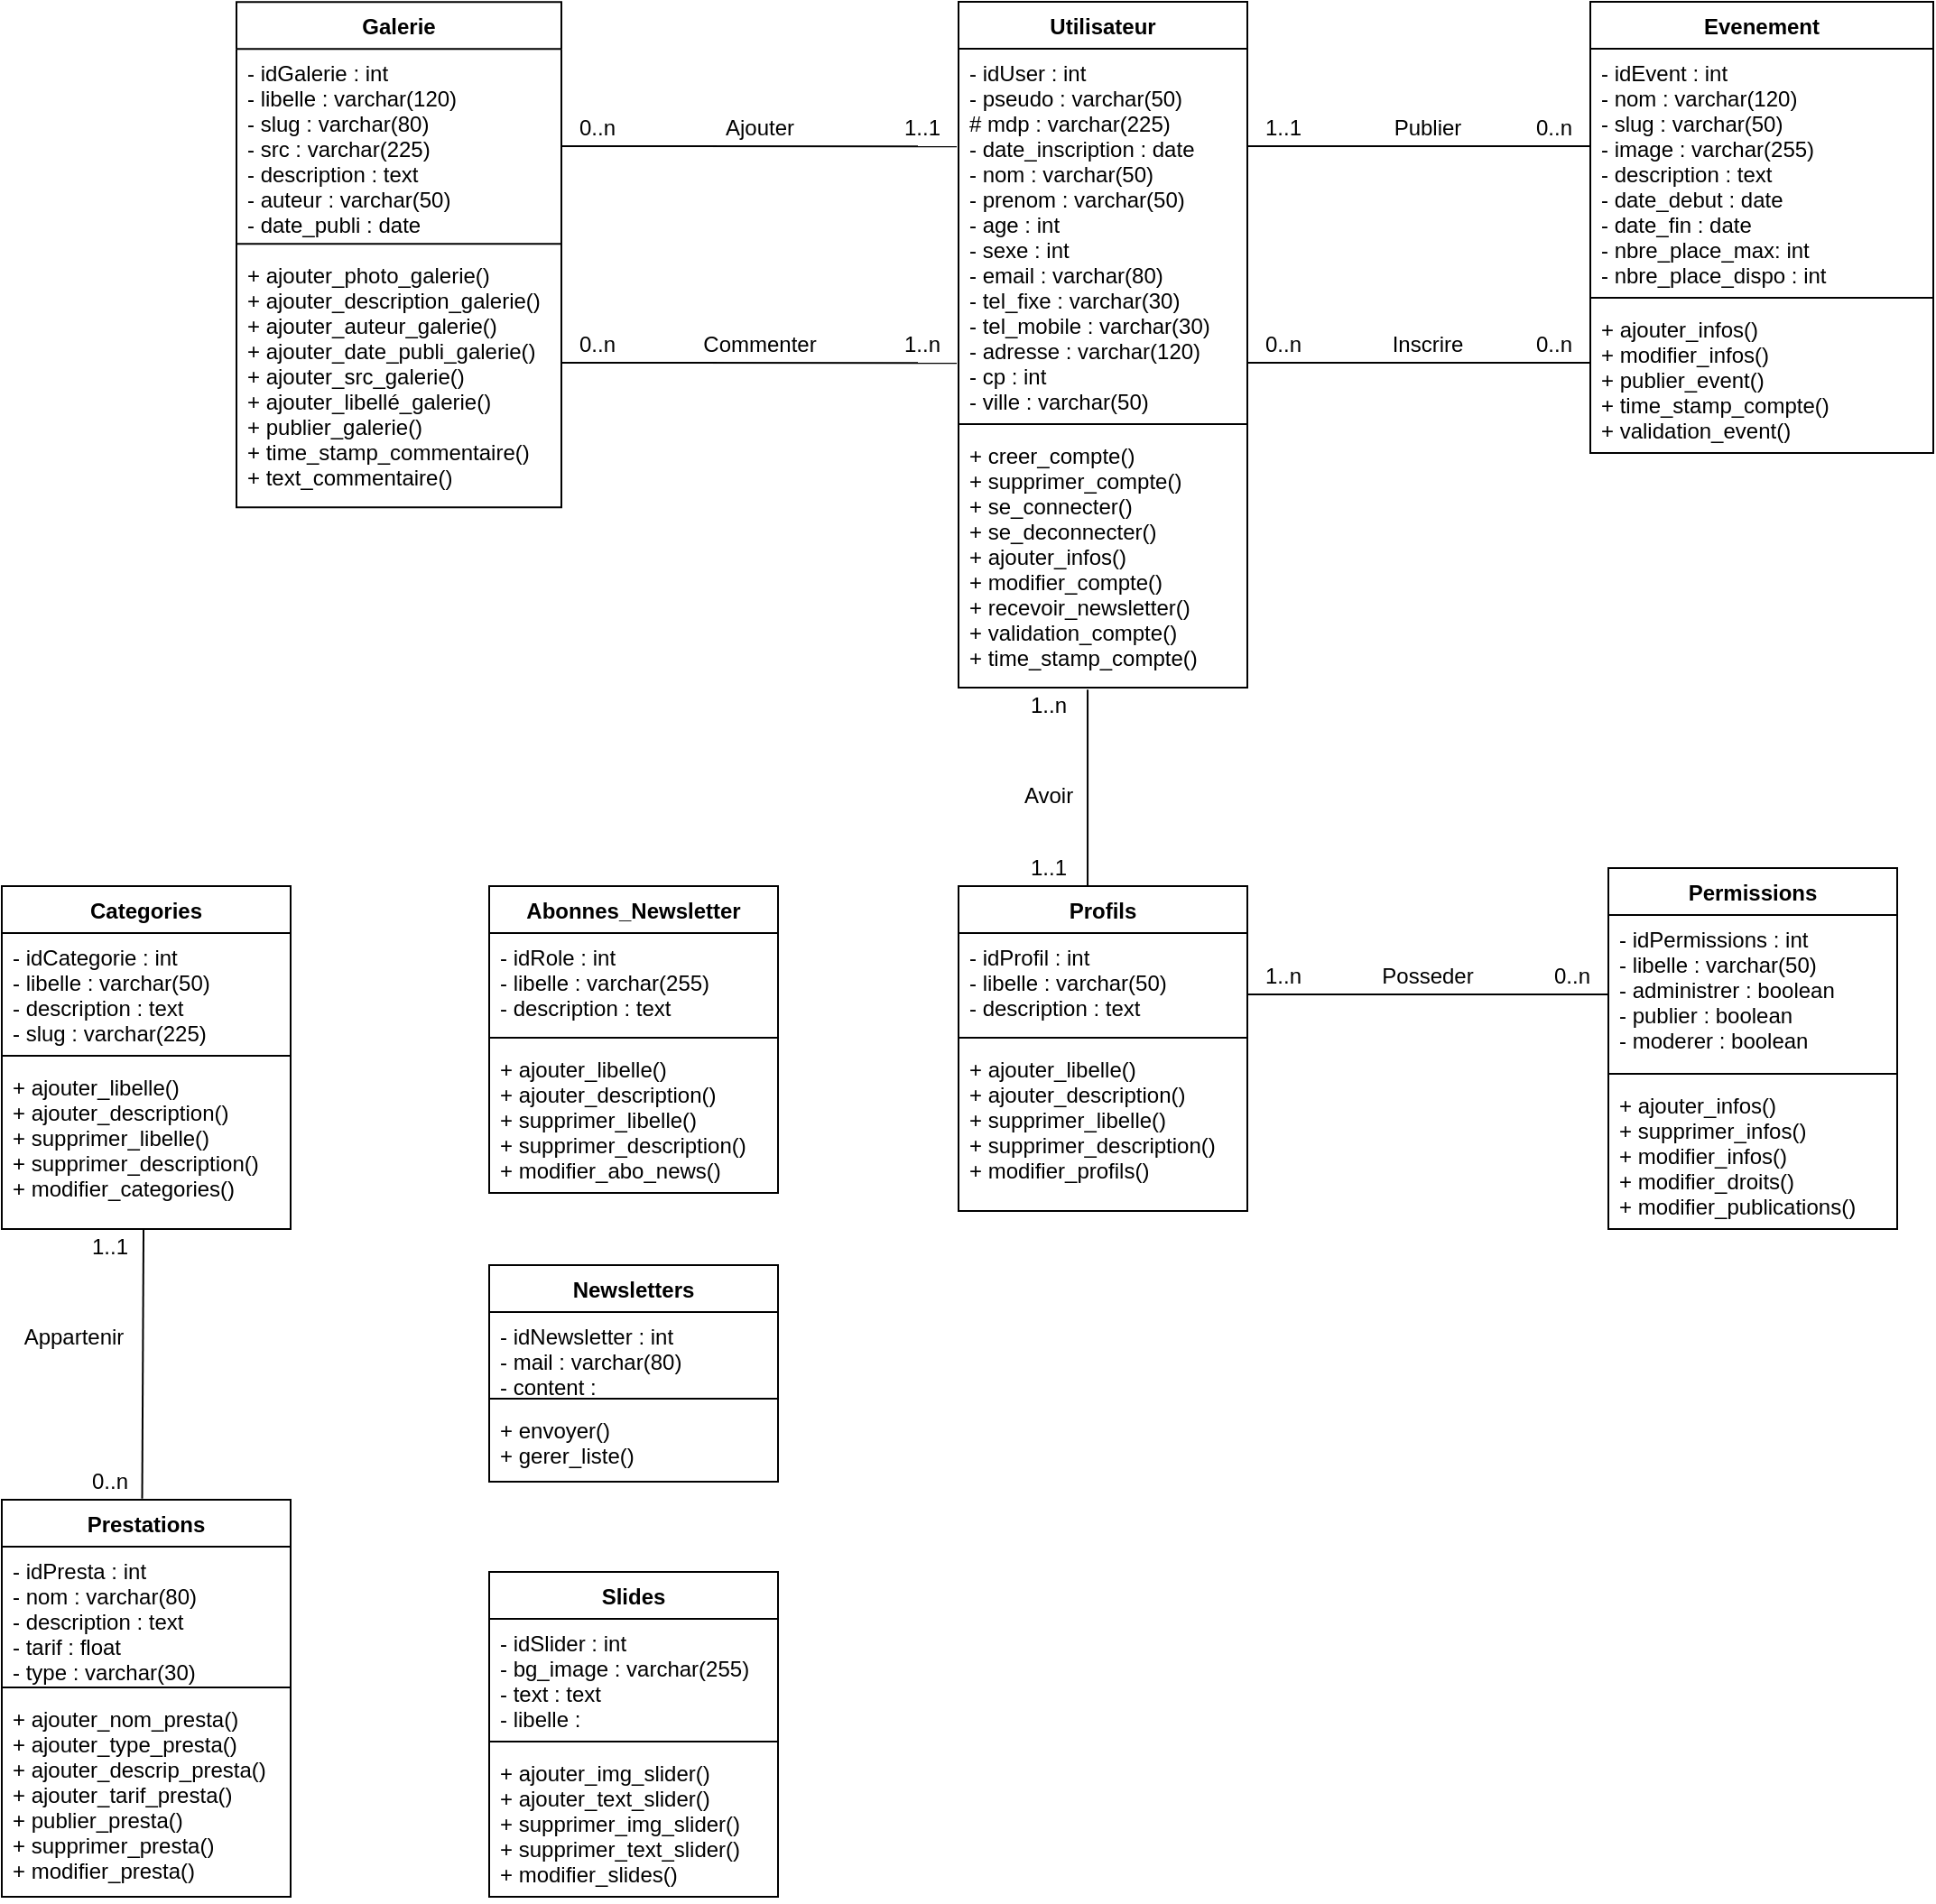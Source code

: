 <mxfile version="12.5.1"><diagram id="C5RBs43oDa-KdzZeNtuy" name="Page-1"><mxGraphModel dx="3782" dy="3079" grid="1" gridSize="10" guides="1" tooltips="1" connect="1" arrows="1" fold="1" page="1" pageScale="1" pageWidth="827" pageHeight="1169" math="0" shadow="0"><root><mxCell id="WIyWlLk6GJQsqaUBKTNV-0"/><mxCell id="WIyWlLk6GJQsqaUBKTNV-1" parent="WIyWlLk6GJQsqaUBKTNV-0"/><mxCell id="V6n8RjFfNcuiEK6RZ2up-0" value="Utilisateur" style="swimlane;fontStyle=1;align=center;verticalAlign=top;childLayout=stackLayout;horizontal=1;startSize=26;horizontalStack=0;resizeParent=1;resizeParentMax=0;resizeLast=0;collapsible=1;marginBottom=0;" parent="WIyWlLk6GJQsqaUBKTNV-1" vertex="1"><mxGeometry x="-210" y="-430" width="160" height="380" as="geometry"/></mxCell><mxCell id="V6n8RjFfNcuiEK6RZ2up-1" value="- idUser : int&#10;- pseudo : varchar(50)&#10;# mdp : varchar(225)&#10;- date_inscription : date&#10;- nom : varchar(50)&#10;- prenom : varchar(50)&#10;- age : int&#10;- sexe : int&#10;- email : varchar(80)&#10;- tel_fixe : varchar(30)&#10;- tel_mobile : varchar(30)&#10;- adresse : varchar(120)&#10;- cp : int&#10;- ville : varchar(50)" style="text;strokeColor=none;fillColor=none;align=left;verticalAlign=top;spacingLeft=4;spacingRight=4;overflow=hidden;rotatable=0;points=[[0,0.5],[1,0.5]];portConstraint=eastwest;" parent="V6n8RjFfNcuiEK6RZ2up-0" vertex="1"><mxGeometry y="26" width="160" height="204" as="geometry"/></mxCell><mxCell id="V6n8RjFfNcuiEK6RZ2up-2" value="" style="line;strokeWidth=1;fillColor=none;align=left;verticalAlign=middle;spacingTop=-1;spacingLeft=3;spacingRight=3;rotatable=0;labelPosition=right;points=[];portConstraint=eastwest;" parent="V6n8RjFfNcuiEK6RZ2up-0" vertex="1"><mxGeometry y="230" width="160" height="8" as="geometry"/></mxCell><mxCell id="V6n8RjFfNcuiEK6RZ2up-3" value="+ creer_compte()&#10;+ supprimer_compte()&#10;+ se_connecter()&#10;+ se_deconnecter()&#10;+ ajouter_infos()&#10;+ modifier_compte()&#10;+ recevoir_newsletter()&#10;+ validation_compte()&#10;+ time_stamp_compte()&#10;" style="text;strokeColor=none;fillColor=none;align=left;verticalAlign=top;spacingLeft=4;spacingRight=4;overflow=hidden;rotatable=0;points=[[0,0.5],[1,0.5]];portConstraint=eastwest;" parent="V6n8RjFfNcuiEK6RZ2up-0" vertex="1"><mxGeometry y="238" width="160" height="142" as="geometry"/></mxCell><mxCell id="V6n8RjFfNcuiEK6RZ2up-8" value="Evenement" style="swimlane;fontStyle=1;align=center;verticalAlign=top;childLayout=stackLayout;horizontal=1;startSize=26;horizontalStack=0;resizeParent=1;resizeParentMax=0;resizeLast=0;collapsible=1;marginBottom=0;" parent="WIyWlLk6GJQsqaUBKTNV-1" vertex="1"><mxGeometry x="140" y="-430" width="190" height="250" as="geometry"><mxRectangle x="-20" y="-200" width="100" height="26" as="alternateBounds"/></mxGeometry></mxCell><mxCell id="V6n8RjFfNcuiEK6RZ2up-9" value="- idEvent : int&#10;- nom : varchar(120)&#10;- slug : varchar(50)&#10;- image : varchar(255)&#10;- description : text&#10;- date_debut : date&#10;- date_fin : date&#10;- nbre_place_max: int&#10;- nbre_place_dispo : int" style="text;strokeColor=none;fillColor=none;align=left;verticalAlign=top;spacingLeft=4;spacingRight=4;overflow=hidden;rotatable=0;points=[[0,0.5],[1,0.5]];portConstraint=eastwest;" parent="V6n8RjFfNcuiEK6RZ2up-8" vertex="1"><mxGeometry y="26" width="190" height="134" as="geometry"/></mxCell><mxCell id="V6n8RjFfNcuiEK6RZ2up-10" value="" style="line;strokeWidth=1;fillColor=none;align=left;verticalAlign=middle;spacingTop=-1;spacingLeft=3;spacingRight=3;rotatable=0;labelPosition=right;points=[];portConstraint=eastwest;" parent="V6n8RjFfNcuiEK6RZ2up-8" vertex="1"><mxGeometry y="160" width="190" height="8" as="geometry"/></mxCell><mxCell id="V6n8RjFfNcuiEK6RZ2up-11" value="+ ajouter_infos()&#10;+ modifier_infos()&#10;+ publier_event()&#10;+ time_stamp_compte()&#10;+ validation_event()" style="text;strokeColor=none;fillColor=none;align=left;verticalAlign=top;spacingLeft=4;spacingRight=4;overflow=hidden;rotatable=0;points=[[0,0.5],[1,0.5]];portConstraint=eastwest;" parent="V6n8RjFfNcuiEK6RZ2up-8" vertex="1"><mxGeometry y="168" width="190" height="82" as="geometry"/></mxCell><mxCell id="V6n8RjFfNcuiEK6RZ2up-12" value="Galerie" style="swimlane;fontStyle=1;align=center;verticalAlign=top;childLayout=stackLayout;horizontal=1;startSize=26;horizontalStack=0;resizeParent=1;resizeParentMax=0;resizeLast=0;collapsible=1;marginBottom=0;" parent="WIyWlLk6GJQsqaUBKTNV-1" vertex="1"><mxGeometry x="-610" y="-429.86" width="180" height="280" as="geometry"/></mxCell><mxCell id="V6n8RjFfNcuiEK6RZ2up-13" value="- idGalerie : int&#10;- libelle : varchar(120)&#10;- slug : varchar(80)&#10;- src : varchar(225)&#10;- description : text&#10;- auteur : varchar(50)&#10;- date_publi : date" style="text;strokeColor=none;fillColor=none;align=left;verticalAlign=top;spacingLeft=4;spacingRight=4;overflow=hidden;rotatable=0;points=[[0,0.5],[1,0.5]];portConstraint=eastwest;" parent="V6n8RjFfNcuiEK6RZ2up-12" vertex="1"><mxGeometry y="26" width="180" height="104" as="geometry"/></mxCell><mxCell id="V6n8RjFfNcuiEK6RZ2up-14" value="" style="line;strokeWidth=1;fillColor=none;align=left;verticalAlign=middle;spacingTop=-1;spacingLeft=3;spacingRight=3;rotatable=0;labelPosition=right;points=[];portConstraint=eastwest;" parent="V6n8RjFfNcuiEK6RZ2up-12" vertex="1"><mxGeometry y="130" width="180" height="8" as="geometry"/></mxCell><mxCell id="V6n8RjFfNcuiEK6RZ2up-15" value="+ ajouter_photo_galerie()&#10;+ ajouter_description_galerie()&#10;+ ajouter_auteur_galerie()&#10;+ ajouter_date_publi_galerie()&#10;+ ajouter_src_galerie()&#10;+ ajouter_libellé_galerie()&#10;+ publier_galerie()&#10;+ time_stamp_commentaire()&#10;+ text_commentaire()" style="text;strokeColor=none;fillColor=none;align=left;verticalAlign=top;spacingLeft=4;spacingRight=4;overflow=hidden;rotatable=0;points=[[0,0.5],[1,0.5]];portConstraint=eastwest;" parent="V6n8RjFfNcuiEK6RZ2up-12" vertex="1"><mxGeometry y="138" width="180" height="142" as="geometry"/></mxCell><mxCell id="V6n8RjFfNcuiEK6RZ2up-16" value="Newsletters" style="swimlane;fontStyle=1;align=center;verticalAlign=top;childLayout=stackLayout;horizontal=1;startSize=26;horizontalStack=0;resizeParent=1;resizeParentMax=0;resizeLast=0;collapsible=1;marginBottom=0;" parent="WIyWlLk6GJQsqaUBKTNV-1" vertex="1"><mxGeometry x="-470" y="270" width="160" height="120" as="geometry"><mxRectangle x="80" y="490" width="90" height="26" as="alternateBounds"/></mxGeometry></mxCell><mxCell id="V6n8RjFfNcuiEK6RZ2up-17" value="- idNewsletter : int&#10;- mail : varchar(80)&#10;- content :" style="text;strokeColor=none;fillColor=none;align=left;verticalAlign=top;spacingLeft=4;spacingRight=4;overflow=hidden;rotatable=0;points=[[0,0.5],[1,0.5]];portConstraint=eastwest;" parent="V6n8RjFfNcuiEK6RZ2up-16" vertex="1"><mxGeometry y="26" width="160" height="44" as="geometry"/></mxCell><mxCell id="V6n8RjFfNcuiEK6RZ2up-18" value="" style="line;strokeWidth=1;fillColor=none;align=left;verticalAlign=middle;spacingTop=-1;spacingLeft=3;spacingRight=3;rotatable=0;labelPosition=right;points=[];portConstraint=eastwest;" parent="V6n8RjFfNcuiEK6RZ2up-16" vertex="1"><mxGeometry y="70" width="160" height="8" as="geometry"/></mxCell><mxCell id="V6n8RjFfNcuiEK6RZ2up-19" value="+ envoyer()&#10;+ gerer_liste()" style="text;strokeColor=none;fillColor=none;align=left;verticalAlign=top;spacingLeft=4;spacingRight=4;overflow=hidden;rotatable=0;points=[[0,0.5],[1,0.5]];portConstraint=eastwest;" parent="V6n8RjFfNcuiEK6RZ2up-16" vertex="1"><mxGeometry y="78" width="160" height="42" as="geometry"/></mxCell><mxCell id="V6n8RjFfNcuiEK6RZ2up-20" value="Prestations" style="swimlane;fontStyle=1;align=center;verticalAlign=top;childLayout=stackLayout;horizontal=1;startSize=26;horizontalStack=0;resizeParent=1;resizeParentMax=0;resizeLast=0;collapsible=1;marginBottom=0;" parent="WIyWlLk6GJQsqaUBKTNV-1" vertex="1"><mxGeometry x="-740" y="400" width="160" height="220" as="geometry"/></mxCell><mxCell id="V6n8RjFfNcuiEK6RZ2up-21" value="- idPresta : int &#10;- nom : varchar(80)&#10;- description : text&#10;- tarif : float&#10;- type : varchar(30)&#10;" style="text;strokeColor=none;fillColor=none;align=left;verticalAlign=top;spacingLeft=4;spacingRight=4;overflow=hidden;rotatable=0;points=[[0,0.5],[1,0.5]];portConstraint=eastwest;" parent="V6n8RjFfNcuiEK6RZ2up-20" vertex="1"><mxGeometry y="26" width="160" height="74" as="geometry"/></mxCell><mxCell id="V6n8RjFfNcuiEK6RZ2up-22" value="" style="line;strokeWidth=1;fillColor=none;align=left;verticalAlign=middle;spacingTop=-1;spacingLeft=3;spacingRight=3;rotatable=0;labelPosition=right;points=[];portConstraint=eastwest;" parent="V6n8RjFfNcuiEK6RZ2up-20" vertex="1"><mxGeometry y="100" width="160" height="8" as="geometry"/></mxCell><mxCell id="V6n8RjFfNcuiEK6RZ2up-23" value="+ ajouter_nom_presta()&#10;+ ajouter_type_presta()&#10;+ ajouter_descrip_presta()&#10;+ ajouter_tarif_presta()&#10;+ publier_presta()&#10;+ supprimer_presta()&#10;+ modifier_presta()" style="text;strokeColor=none;fillColor=none;align=left;verticalAlign=top;spacingLeft=4;spacingRight=4;overflow=hidden;rotatable=0;points=[[0,0.5],[1,0.5]];portConstraint=eastwest;" parent="V6n8RjFfNcuiEK6RZ2up-20" vertex="1"><mxGeometry y="108" width="160" height="112" as="geometry"/></mxCell><mxCell id="V6n8RjFfNcuiEK6RZ2up-25" value="Slides" style="swimlane;fontStyle=1;align=center;verticalAlign=top;childLayout=stackLayout;horizontal=1;startSize=26;horizontalStack=0;resizeParent=1;resizeParentMax=0;resizeLast=0;collapsible=1;marginBottom=0;" parent="WIyWlLk6GJQsqaUBKTNV-1" vertex="1"><mxGeometry x="-470" y="440" width="160" height="180" as="geometry"/></mxCell><mxCell id="V6n8RjFfNcuiEK6RZ2up-26" value="- idSlider : int&#10;- bg_image : varchar(255)&#10;- text : text &#10;- libelle : " style="text;strokeColor=none;fillColor=none;align=left;verticalAlign=top;spacingLeft=4;spacingRight=4;overflow=hidden;rotatable=0;points=[[0,0.5],[1,0.5]];portConstraint=eastwest;" parent="V6n8RjFfNcuiEK6RZ2up-25" vertex="1"><mxGeometry y="26" width="160" height="64" as="geometry"/></mxCell><mxCell id="V6n8RjFfNcuiEK6RZ2up-27" value="" style="line;strokeWidth=1;fillColor=none;align=left;verticalAlign=middle;spacingTop=-1;spacingLeft=3;spacingRight=3;rotatable=0;labelPosition=right;points=[];portConstraint=eastwest;" parent="V6n8RjFfNcuiEK6RZ2up-25" vertex="1"><mxGeometry y="90" width="160" height="8" as="geometry"/></mxCell><mxCell id="V6n8RjFfNcuiEK6RZ2up-28" value="+ ajouter_img_slider()&#10;+ ajouter_text_slider()&#10;+ supprimer_img_slider()&#10;+ supprimer_text_slider()&#10;+ modifier_slides()&#10;&#10;&#10;" style="text;strokeColor=none;fillColor=none;align=left;verticalAlign=top;spacingLeft=4;spacingRight=4;overflow=hidden;rotatable=0;points=[[0,0.5],[1,0.5]];portConstraint=eastwest;" parent="V6n8RjFfNcuiEK6RZ2up-25" vertex="1"><mxGeometry y="98" width="160" height="82" as="geometry"/></mxCell><mxCell id="P0t3AS-RU11CTY9_rlX6-0" value="Categories" style="swimlane;fontStyle=1;align=center;verticalAlign=top;childLayout=stackLayout;horizontal=1;startSize=26;horizontalStack=0;resizeParent=1;resizeParentMax=0;resizeLast=0;collapsible=1;marginBottom=0;" parent="WIyWlLk6GJQsqaUBKTNV-1" vertex="1"><mxGeometry x="-740" y="60" width="160" height="190" as="geometry"><mxRectangle x="80" y="490" width="90" height="26" as="alternateBounds"/></mxGeometry></mxCell><mxCell id="P0t3AS-RU11CTY9_rlX6-1" value="- idCategorie : int&#10;- libelle : varchar(50)&#10;- description : text &#10;- slug : varchar(225)" style="text;strokeColor=none;fillColor=none;align=left;verticalAlign=top;spacingLeft=4;spacingRight=4;overflow=hidden;rotatable=0;points=[[0,0.5],[1,0.5]];portConstraint=eastwest;" parent="P0t3AS-RU11CTY9_rlX6-0" vertex="1"><mxGeometry y="26" width="160" height="64" as="geometry"/></mxCell><mxCell id="P0t3AS-RU11CTY9_rlX6-2" value="" style="line;strokeWidth=1;fillColor=none;align=left;verticalAlign=middle;spacingTop=-1;spacingLeft=3;spacingRight=3;rotatable=0;labelPosition=right;points=[];portConstraint=eastwest;" parent="P0t3AS-RU11CTY9_rlX6-0" vertex="1"><mxGeometry y="90" width="160" height="8" as="geometry"/></mxCell><mxCell id="P0t3AS-RU11CTY9_rlX6-3" value="+ ajouter_libelle()&#10;+ ajouter_description()&#10;+ supprimer_libelle()&#10;+ supprimer_description()&#10;+ modifier_categories()" style="text;strokeColor=none;fillColor=none;align=left;verticalAlign=top;spacingLeft=4;spacingRight=4;overflow=hidden;rotatable=0;points=[[0,0.5],[1,0.5]];portConstraint=eastwest;" parent="P0t3AS-RU11CTY9_rlX6-0" vertex="1"><mxGeometry y="98" width="160" height="92" as="geometry"/></mxCell><mxCell id="P0t3AS-RU11CTY9_rlX6-8" value="Profils" style="swimlane;fontStyle=1;align=center;verticalAlign=top;childLayout=stackLayout;horizontal=1;startSize=26;horizontalStack=0;resizeParent=1;resizeParentMax=0;resizeLast=0;collapsible=1;marginBottom=0;" parent="WIyWlLk6GJQsqaUBKTNV-1" vertex="1"><mxGeometry x="-210" y="60" width="160" height="180" as="geometry"><mxRectangle x="80" y="490" width="90" height="26" as="alternateBounds"/></mxGeometry></mxCell><mxCell id="P0t3AS-RU11CTY9_rlX6-9" value="- idProfil : int&#10;- libelle : varchar(50)&#10;- description : text&#10;" style="text;strokeColor=none;fillColor=none;align=left;verticalAlign=top;spacingLeft=4;spacingRight=4;overflow=hidden;rotatable=0;points=[[0,0.5],[1,0.5]];portConstraint=eastwest;" parent="P0t3AS-RU11CTY9_rlX6-8" vertex="1"><mxGeometry y="26" width="160" height="54" as="geometry"/></mxCell><mxCell id="P0t3AS-RU11CTY9_rlX6-10" value="" style="line;strokeWidth=1;fillColor=none;align=left;verticalAlign=middle;spacingTop=-1;spacingLeft=3;spacingRight=3;rotatable=0;labelPosition=right;points=[];portConstraint=eastwest;" parent="P0t3AS-RU11CTY9_rlX6-8" vertex="1"><mxGeometry y="80" width="160" height="8" as="geometry"/></mxCell><mxCell id="P0t3AS-RU11CTY9_rlX6-11" value="+ ajouter_libelle()&#10;+ ajouter_description()&#10;+ supprimer_libelle()&#10;+ supprimer_description()&#10;+ modifier_profils()" style="text;strokeColor=none;fillColor=none;align=left;verticalAlign=top;spacingLeft=4;spacingRight=4;overflow=hidden;rotatable=0;points=[[0,0.5],[1,0.5]];portConstraint=eastwest;" parent="P0t3AS-RU11CTY9_rlX6-8" vertex="1"><mxGeometry y="88" width="160" height="92" as="geometry"/></mxCell><mxCell id="vqAzYk2MaCFmWJqPMWtC-0" value="Permissions" style="swimlane;fontStyle=1;align=center;verticalAlign=top;childLayout=stackLayout;horizontal=1;startSize=26;horizontalStack=0;resizeParent=1;resizeParentMax=0;resizeLast=0;collapsible=1;marginBottom=0;" parent="WIyWlLk6GJQsqaUBKTNV-1" vertex="1"><mxGeometry x="150" y="50" width="160" height="200" as="geometry"/></mxCell><mxCell id="vqAzYk2MaCFmWJqPMWtC-1" value="- idPermissions : int&#10;- libelle : varchar(50)&#10;- administrer : boolean&#10;- publier : boolean &#10;- moderer : boolean" style="text;strokeColor=none;fillColor=none;align=left;verticalAlign=top;spacingLeft=4;spacingRight=4;overflow=hidden;rotatable=0;points=[[0,0.5],[1,0.5]];portConstraint=eastwest;" parent="vqAzYk2MaCFmWJqPMWtC-0" vertex="1"><mxGeometry y="26" width="160" height="84" as="geometry"/></mxCell><mxCell id="vqAzYk2MaCFmWJqPMWtC-2" value="" style="line;strokeWidth=1;fillColor=none;align=left;verticalAlign=middle;spacingTop=-1;spacingLeft=3;spacingRight=3;rotatable=0;labelPosition=right;points=[];portConstraint=eastwest;" parent="vqAzYk2MaCFmWJqPMWtC-0" vertex="1"><mxGeometry y="110" width="160" height="8" as="geometry"/></mxCell><mxCell id="vqAzYk2MaCFmWJqPMWtC-3" value="+ ajouter_infos()&#10;+ supprimer_infos()&#10;+ modifier_infos()&#10;+ modifier_droits()&#10;+ modifier_publications()" style="text;strokeColor=none;fillColor=none;align=left;verticalAlign=top;spacingLeft=4;spacingRight=4;overflow=hidden;rotatable=0;points=[[0,0.5],[1,0.5]];portConstraint=eastwest;" parent="vqAzYk2MaCFmWJqPMWtC-0" vertex="1"><mxGeometry y="118" width="160" height="82" as="geometry"/></mxCell><mxCell id="QEtWAvKWfiqA00OQjk60-0" value="Abonnes_Newsletter" style="swimlane;fontStyle=1;align=center;verticalAlign=top;childLayout=stackLayout;horizontal=1;startSize=26;horizontalStack=0;resizeParent=1;resizeParentMax=0;resizeLast=0;collapsible=1;marginBottom=0;" parent="WIyWlLk6GJQsqaUBKTNV-1" vertex="1"><mxGeometry x="-470" y="60" width="160" height="170" as="geometry"/></mxCell><mxCell id="QEtWAvKWfiqA00OQjk60-1" value="- idRole : int&#10;- libelle : varchar(255)&#10;- description : text" style="text;strokeColor=none;fillColor=none;align=left;verticalAlign=top;spacingLeft=4;spacingRight=4;overflow=hidden;rotatable=0;points=[[0,0.5],[1,0.5]];portConstraint=eastwest;" parent="QEtWAvKWfiqA00OQjk60-0" vertex="1"><mxGeometry y="26" width="160" height="54" as="geometry"/></mxCell><mxCell id="QEtWAvKWfiqA00OQjk60-2" value="" style="line;strokeWidth=1;fillColor=none;align=left;verticalAlign=middle;spacingTop=-1;spacingLeft=3;spacingRight=3;rotatable=0;labelPosition=right;points=[];portConstraint=eastwest;" parent="QEtWAvKWfiqA00OQjk60-0" vertex="1"><mxGeometry y="80" width="160" height="8" as="geometry"/></mxCell><mxCell id="QEtWAvKWfiqA00OQjk60-3" value="+ ajouter_libelle()&#10;+ ajouter_description()&#10;+ supprimer_libelle()&#10;+ supprimer_description()&#10;+ modifier_abo_news()&#10;" style="text;strokeColor=none;fillColor=none;align=left;verticalAlign=top;spacingLeft=4;spacingRight=4;overflow=hidden;rotatable=0;points=[[0,0.5],[1,0.5]];portConstraint=eastwest;" parent="QEtWAvKWfiqA00OQjk60-0" vertex="1"><mxGeometry y="88" width="160" height="82" as="geometry"/></mxCell><mxCell id="QEtWAvKWfiqA00OQjk60-4" value="" style="endArrow=none;html=1;exitX=1;exitY=0.5;exitDx=0;exitDy=0;entryX=-0.006;entryY=0.256;entryDx=0;entryDy=0;entryPerimeter=0;" parent="WIyWlLk6GJQsqaUBKTNV-1" edge="1"><mxGeometry width="50" height="50" relative="1" as="geometry"><mxPoint x="-430" y="-350.0" as="sourcePoint"/><mxPoint x="-210.96" y="-349.916" as="targetPoint"/></mxGeometry></mxCell><mxCell id="QEtWAvKWfiqA00OQjk60-5" value="" style="endArrow=none;html=1;exitX=1;exitY=0.5;exitDx=0;exitDy=0;entryX=-0.006;entryY=0.256;entryDx=0;entryDy=0;entryPerimeter=0;" parent="WIyWlLk6GJQsqaUBKTNV-1" edge="1"><mxGeometry width="50" height="50" relative="1" as="geometry"><mxPoint x="-430" y="-230.0" as="sourcePoint"/><mxPoint x="-210.96" y="-229.916" as="targetPoint"/></mxGeometry></mxCell><mxCell id="QEtWAvKWfiqA00OQjk60-6" value="1..1" style="text;html=1;strokeColor=none;fillColor=none;align=center;verticalAlign=middle;whiteSpace=wrap;rounded=0;" parent="WIyWlLk6GJQsqaUBKTNV-1" vertex="1"><mxGeometry x="-250" y="-370.0" width="40" height="20" as="geometry"/></mxCell><mxCell id="QEtWAvKWfiqA00OQjk60-8" value="0..n" style="text;html=1;strokeColor=none;fillColor=none;align=center;verticalAlign=middle;whiteSpace=wrap;rounded=0;" parent="WIyWlLk6GJQsqaUBKTNV-1" vertex="1"><mxGeometry x="-430" y="-370.0" width="40" height="20" as="geometry"/></mxCell><mxCell id="QEtWAvKWfiqA00OQjk60-9" value="Ajouter" style="text;html=1;strokeColor=none;fillColor=none;align=center;verticalAlign=middle;whiteSpace=wrap;rounded=0;" parent="WIyWlLk6GJQsqaUBKTNV-1" vertex="1"><mxGeometry x="-340" y="-370.0" width="40" height="20" as="geometry"/></mxCell><mxCell id="QEtWAvKWfiqA00OQjk60-10" value="Commenter" style="text;html=1;strokeColor=none;fillColor=none;align=center;verticalAlign=middle;whiteSpace=wrap;rounded=0;" parent="WIyWlLk6GJQsqaUBKTNV-1" vertex="1"><mxGeometry x="-340" y="-250.0" width="40" height="20" as="geometry"/></mxCell><mxCell id="QEtWAvKWfiqA00OQjk60-11" value="1..n" style="text;html=1;strokeColor=none;fillColor=none;align=center;verticalAlign=middle;whiteSpace=wrap;rounded=0;" parent="WIyWlLk6GJQsqaUBKTNV-1" vertex="1"><mxGeometry x="-250" y="-250.0" width="40" height="20" as="geometry"/></mxCell><mxCell id="QEtWAvKWfiqA00OQjk60-12" value="0..n" style="text;html=1;strokeColor=none;fillColor=none;align=center;verticalAlign=middle;whiteSpace=wrap;rounded=0;" parent="WIyWlLk6GJQsqaUBKTNV-1" vertex="1"><mxGeometry x="-430" y="-250.0" width="40" height="20" as="geometry"/></mxCell><mxCell id="QEtWAvKWfiqA00OQjk60-13" value="" style="endArrow=none;html=1;exitX=1;exitY=0.5;exitDx=0;exitDy=0;" parent="WIyWlLk6GJQsqaUBKTNV-1" edge="1"><mxGeometry width="50" height="50" relative="1" as="geometry"><mxPoint x="-50" y="-350.0" as="sourcePoint"/><mxPoint x="140" y="-350" as="targetPoint"/></mxGeometry></mxCell><mxCell id="QEtWAvKWfiqA00OQjk60-14" value="" style="endArrow=none;html=1;exitX=1;exitY=0.5;exitDx=0;exitDy=0;" parent="WIyWlLk6GJQsqaUBKTNV-1" edge="1"><mxGeometry width="50" height="50" relative="1" as="geometry"><mxPoint x="-50" y="-230.0" as="sourcePoint"/><mxPoint x="140" y="-230" as="targetPoint"/></mxGeometry></mxCell><mxCell id="QEtWAvKWfiqA00OQjk60-15" value="0..n" style="text;html=1;strokeColor=none;fillColor=none;align=center;verticalAlign=middle;whiteSpace=wrap;rounded=0;" parent="WIyWlLk6GJQsqaUBKTNV-1" vertex="1"><mxGeometry x="100" y="-370.0" width="40" height="20" as="geometry"/></mxCell><mxCell id="QEtWAvKWfiqA00OQjk60-16" value="1..1" style="text;html=1;strokeColor=none;fillColor=none;align=center;verticalAlign=middle;whiteSpace=wrap;rounded=0;" parent="WIyWlLk6GJQsqaUBKTNV-1" vertex="1"><mxGeometry x="-50.0" y="-370.0" width="40" height="20" as="geometry"/></mxCell><mxCell id="QEtWAvKWfiqA00OQjk60-17" value="Publier" style="text;html=1;strokeColor=none;fillColor=none;align=center;verticalAlign=middle;whiteSpace=wrap;rounded=0;" parent="WIyWlLk6GJQsqaUBKTNV-1" vertex="1"><mxGeometry x="30.0" y="-370.0" width="40" height="20" as="geometry"/></mxCell><mxCell id="QEtWAvKWfiqA00OQjk60-18" value="Inscrire" style="text;html=1;strokeColor=none;fillColor=none;align=center;verticalAlign=middle;whiteSpace=wrap;rounded=0;" parent="WIyWlLk6GJQsqaUBKTNV-1" vertex="1"><mxGeometry x="30.0" y="-250.0" width="40" height="20" as="geometry"/></mxCell><mxCell id="QEtWAvKWfiqA00OQjk60-19" value="0..n" style="text;html=1;strokeColor=none;fillColor=none;align=center;verticalAlign=middle;whiteSpace=wrap;rounded=0;" parent="WIyWlLk6GJQsqaUBKTNV-1" vertex="1"><mxGeometry x="100.0" y="-250.0" width="40" height="20" as="geometry"/></mxCell><mxCell id="QEtWAvKWfiqA00OQjk60-20" value="0..n" style="text;html=1;strokeColor=none;fillColor=none;align=center;verticalAlign=middle;whiteSpace=wrap;rounded=0;" parent="WIyWlLk6GJQsqaUBKTNV-1" vertex="1"><mxGeometry x="-50.0" y="-250.0" width="40" height="20" as="geometry"/></mxCell><mxCell id="QEtWAvKWfiqA00OQjk60-21" value="" style="endArrow=none;html=1;exitX=0.447;exitY=1.008;exitDx=0;exitDy=0;entryX=0.447;entryY=0;entryDx=0;entryDy=0;entryPerimeter=0;exitPerimeter=0;" parent="WIyWlLk6GJQsqaUBKTNV-1" source="V6n8RjFfNcuiEK6RZ2up-3" target="P0t3AS-RU11CTY9_rlX6-8" edge="1"><mxGeometry width="50" height="50" relative="1" as="geometry"><mxPoint x="-139.44" y="-30" as="sourcePoint"/><mxPoint x="79.6" y="-29.916" as="targetPoint"/></mxGeometry></mxCell><mxCell id="QEtWAvKWfiqA00OQjk60-22" value="1..n" style="text;html=1;strokeColor=none;fillColor=none;align=center;verticalAlign=middle;whiteSpace=wrap;rounded=0;" parent="WIyWlLk6GJQsqaUBKTNV-1" vertex="1"><mxGeometry x="-180.0" y="-50.0" width="40" height="20" as="geometry"/></mxCell><mxCell id="QEtWAvKWfiqA00OQjk60-23" value="1..1" style="text;html=1;strokeColor=none;fillColor=none;align=center;verticalAlign=middle;whiteSpace=wrap;rounded=0;" parent="WIyWlLk6GJQsqaUBKTNV-1" vertex="1"><mxGeometry x="-180.0" y="40.0" width="40" height="20" as="geometry"/></mxCell><mxCell id="QEtWAvKWfiqA00OQjk60-24" value="Avoir" style="text;html=1;strokeColor=none;fillColor=none;align=center;verticalAlign=middle;whiteSpace=wrap;rounded=0;" parent="WIyWlLk6GJQsqaUBKTNV-1" vertex="1"><mxGeometry x="-180" y="-1.137e-13" width="40" height="20" as="geometry"/></mxCell><mxCell id="QEtWAvKWfiqA00OQjk60-25" value="" style="endArrow=none;html=1;exitX=1;exitY=0.5;exitDx=0;exitDy=0;entryX=1;entryY=1;entryDx=0;entryDy=0;" parent="WIyWlLk6GJQsqaUBKTNV-1" target="QEtWAvKWfiqA00OQjk60-27" edge="1"><mxGeometry width="50" height="50" relative="1" as="geometry"><mxPoint x="-49.92" y="120.0" as="sourcePoint"/><mxPoint x="10" y="120" as="targetPoint"/></mxGeometry></mxCell><mxCell id="QEtWAvKWfiqA00OQjk60-26" value="Posseder" style="text;html=1;strokeColor=none;fillColor=none;align=center;verticalAlign=middle;whiteSpace=wrap;rounded=0;" parent="WIyWlLk6GJQsqaUBKTNV-1" vertex="1"><mxGeometry x="30.0" y="100.0" width="40" height="20" as="geometry"/></mxCell><mxCell id="QEtWAvKWfiqA00OQjk60-27" value="0..n" style="text;html=1;strokeColor=none;fillColor=none;align=center;verticalAlign=middle;whiteSpace=wrap;rounded=0;" parent="WIyWlLk6GJQsqaUBKTNV-1" vertex="1"><mxGeometry x="110.0" y="100.0" width="40" height="20" as="geometry"/></mxCell><mxCell id="QEtWAvKWfiqA00OQjk60-28" value="1..n" style="text;html=1;strokeColor=none;fillColor=none;align=center;verticalAlign=middle;whiteSpace=wrap;rounded=0;" parent="WIyWlLk6GJQsqaUBKTNV-1" vertex="1"><mxGeometry x="-50.0" y="100.0" width="40" height="20" as="geometry"/></mxCell><mxCell id="QEtWAvKWfiqA00OQjk60-29" value="" style="endArrow=none;html=1;entryX=0.486;entryY=-0.003;entryDx=0;entryDy=0;entryPerimeter=0;exitX=0.963;exitY=-0.014;exitDx=0;exitDy=0;exitPerimeter=0;" parent="WIyWlLk6GJQsqaUBKTNV-1" source="QEtWAvKWfiqA00OQjk60-32" target="V6n8RjFfNcuiEK6RZ2up-20" edge="1"><mxGeometry width="50" height="50" relative="1" as="geometry"><mxPoint x="-662" y="182" as="sourcePoint"/><mxPoint x="-660.71" y="339.1" as="targetPoint"/></mxGeometry></mxCell><mxCell id="QEtWAvKWfiqA00OQjk60-30" value="Appartenir" style="text;html=1;strokeColor=none;fillColor=none;align=center;verticalAlign=middle;whiteSpace=wrap;rounded=0;" parent="WIyWlLk6GJQsqaUBKTNV-1" vertex="1"><mxGeometry x="-720" y="300.0" width="40" height="20" as="geometry"/></mxCell><mxCell id="QEtWAvKWfiqA00OQjk60-31" value="0..n" style="text;html=1;strokeColor=none;fillColor=none;align=center;verticalAlign=middle;whiteSpace=wrap;rounded=0;" parent="WIyWlLk6GJQsqaUBKTNV-1" vertex="1"><mxGeometry x="-700" y="380.0" width="40" height="20" as="geometry"/></mxCell><mxCell id="QEtWAvKWfiqA00OQjk60-32" value="1..1" style="text;html=1;strokeColor=none;fillColor=none;align=center;verticalAlign=middle;whiteSpace=wrap;rounded=0;" parent="WIyWlLk6GJQsqaUBKTNV-1" vertex="1"><mxGeometry x="-700" y="250.0" width="40" height="20" as="geometry"/></mxCell></root></mxGraphModel></diagram></mxfile>